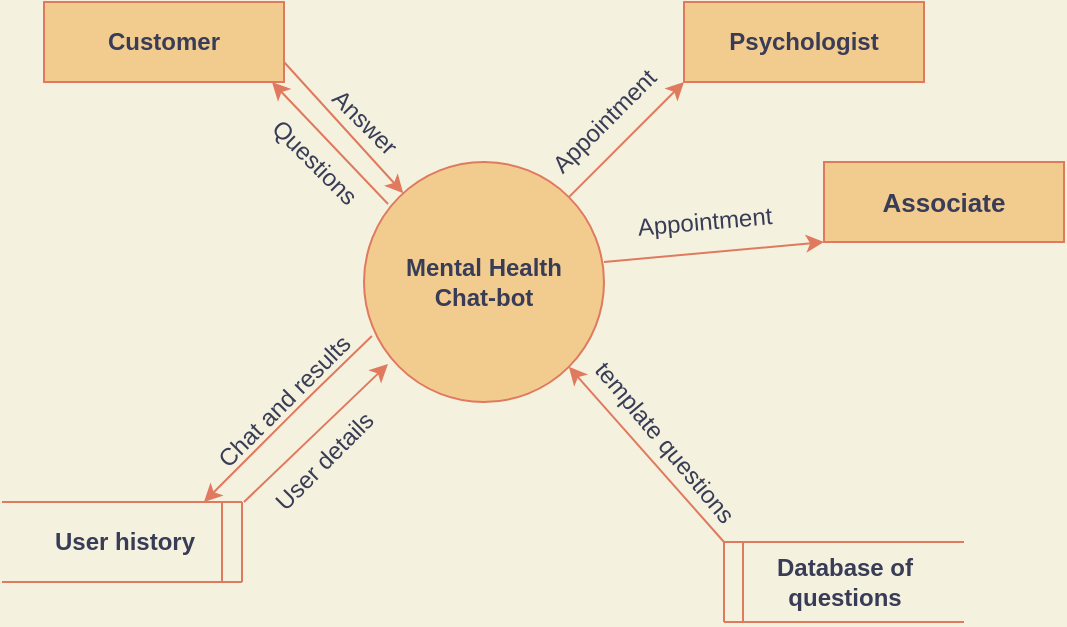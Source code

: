 <mxfile version="15.5.6" type="device"><diagram id="G2ynihratn9e6gZI6QbO" name="Page-1"><mxGraphModel dx="868" dy="450" grid="1" gridSize="10" guides="1" tooltips="1" connect="1" arrows="1" fold="1" page="1" pageScale="1" pageWidth="850" pageHeight="1100" background="#F4F1DE" math="0" shadow="0"><root><mxCell id="0"/><mxCell id="1" parent="0"/><mxCell id="y6c03N-7euNb05TdMkcV-1" value="&lt;b&gt;Mental Health&lt;br&gt;Chat-bot&lt;/b&gt;" style="ellipse;whiteSpace=wrap;html=1;aspect=fixed;fillColor=#F2CC8F;strokeColor=#E07A5F;fontColor=#393C56;" parent="1" vertex="1"><mxGeometry x="360" y="120" width="120" height="120" as="geometry"/></mxCell><mxCell id="y6c03N-7euNb05TdMkcV-2" value="&lt;b&gt;Customer&lt;/b&gt;" style="rounded=0;whiteSpace=wrap;html=1;fillColor=#F2CC8F;strokeColor=#E07A5F;fontColor=#393C56;" parent="1" vertex="1"><mxGeometry x="200" y="40" width="120" height="40" as="geometry"/></mxCell><mxCell id="y6c03N-7euNb05TdMkcV-9" value="" style="endArrow=classic;html=1;exitX=1;exitY=0.75;exitDx=0;exitDy=0;strokeColor=#E07A5F;fontColor=#393C56;labelBackgroundColor=#F4F1DE;" parent="1" source="y6c03N-7euNb05TdMkcV-2" target="y6c03N-7euNb05TdMkcV-1" edge="1"><mxGeometry width="50" height="50" relative="1" as="geometry"><mxPoint x="320" y="80" as="sourcePoint"/><mxPoint x="370" y="30" as="targetPoint"/><Array as="points"/></mxGeometry></mxCell><mxCell id="y6c03N-7euNb05TdMkcV-11" value="Answer" style="text;html=1;align=center;verticalAlign=middle;resizable=0;points=[];autosize=1;strokeColor=none;rotation=45;fontColor=#393C56;" parent="1" vertex="1"><mxGeometry x="330" y="90" width="60" height="20" as="geometry"/></mxCell><mxCell id="y6c03N-7euNb05TdMkcV-12" value="" style="endArrow=classic;html=1;entryX=0.95;entryY=1;entryDx=0;entryDy=0;entryPerimeter=0;exitX=0.1;exitY=0.175;exitDx=0;exitDy=0;exitPerimeter=0;strokeColor=#E07A5F;fontColor=#393C56;labelBackgroundColor=#F4F1DE;" parent="1" source="y6c03N-7euNb05TdMkcV-1" target="y6c03N-7euNb05TdMkcV-2" edge="1"><mxGeometry width="50" height="50" relative="1" as="geometry"><mxPoint x="370" y="140" as="sourcePoint"/><mxPoint x="420" y="90" as="targetPoint"/></mxGeometry></mxCell><mxCell id="y6c03N-7euNb05TdMkcV-13" value="Questions" style="text;html=1;align=center;verticalAlign=middle;resizable=0;points=[];autosize=1;strokeColor=none;rotation=45;fontColor=#393C56;" parent="1" vertex="1"><mxGeometry x="300" y="110" width="70" height="20" as="geometry"/></mxCell><mxCell id="y6c03N-7euNb05TdMkcV-15" value="" style="endArrow=classic;html=1;exitX=0.033;exitY=0.725;exitDx=0;exitDy=0;exitPerimeter=0;strokeColor=#E07A5F;fontColor=#393C56;labelBackgroundColor=#F4F1DE;" parent="1" source="y6c03N-7euNb05TdMkcV-1" edge="1"><mxGeometry width="50" height="50" relative="1" as="geometry"><mxPoint x="370" y="200" as="sourcePoint"/><mxPoint x="280" y="290" as="targetPoint"/><Array as="points"><mxPoint x="330" y="240"/></Array></mxGeometry></mxCell><mxCell id="y6c03N-7euNb05TdMkcV-17" value="Chat and results" style="text;html=1;align=center;verticalAlign=middle;resizable=0;points=[];autosize=1;strokeColor=none;rotation=-45;fontColor=#393C56;" parent="1" vertex="1"><mxGeometry x="270" y="230" width="100" height="20" as="geometry"/></mxCell><mxCell id="y6c03N-7euNb05TdMkcV-24" value="" style="endArrow=classic;html=1;entryX=1;entryY=1;entryDx=0;entryDy=0;exitX=0;exitY=0;exitDx=0;exitDy=0;strokeColor=#E07A5F;fontColor=#393C56;labelBackgroundColor=#F4F1DE;" parent="1" target="y6c03N-7euNb05TdMkcV-1" edge="1"><mxGeometry width="50" height="50" relative="1" as="geometry"><mxPoint x="540" y="310" as="sourcePoint"/><mxPoint x="560" y="230" as="targetPoint"/></mxGeometry></mxCell><mxCell id="y6c03N-7euNb05TdMkcV-27" value="template questions" style="text;html=1;align=center;verticalAlign=middle;resizable=0;points=[];autosize=1;strokeColor=none;rotation=50;fontColor=#393C56;" parent="1" vertex="1"><mxGeometry x="450" y="250" width="120" height="20" as="geometry"/></mxCell><mxCell id="y6c03N-7euNb05TdMkcV-28" value="" style="endArrow=classic;html=1;entryX=0.1;entryY=0.842;entryDx=0;entryDy=0;entryPerimeter=0;strokeColor=#E07A5F;fontColor=#393C56;labelBackgroundColor=#F4F1DE;" parent="1" target="y6c03N-7euNb05TdMkcV-1" edge="1"><mxGeometry width="50" height="50" relative="1" as="geometry"><mxPoint x="300" y="290" as="sourcePoint"/><mxPoint x="350" y="240" as="targetPoint"/></mxGeometry></mxCell><mxCell id="y6c03N-7euNb05TdMkcV-30" value="User details" style="text;html=1;align=center;verticalAlign=middle;resizable=0;points=[];autosize=1;strokeColor=none;rotation=-45;fontColor=#393C56;" parent="1" vertex="1"><mxGeometry x="300" y="260" width="80" height="20" as="geometry"/></mxCell><mxCell id="y6c03N-7euNb05TdMkcV-31" value="&lt;b&gt;Psychologist&lt;/b&gt;" style="rounded=0;whiteSpace=wrap;html=1;fillColor=#F2CC8F;strokeColor=#E07A5F;fontColor=#393C56;" parent="1" vertex="1"><mxGeometry x="520" y="40" width="120" height="40" as="geometry"/></mxCell><mxCell id="y6c03N-7euNb05TdMkcV-33" value="" style="endArrow=classic;html=1;exitX=1;exitY=0;exitDx=0;exitDy=0;entryX=0;entryY=1;entryDx=0;entryDy=0;strokeColor=#E07A5F;fontColor=#393C56;labelBackgroundColor=#F4F1DE;" parent="1" source="y6c03N-7euNb05TdMkcV-1" target="y6c03N-7euNb05TdMkcV-31" edge="1"><mxGeometry width="50" height="50" relative="1" as="geometry"><mxPoint x="470" y="130" as="sourcePoint"/><mxPoint x="520" y="70" as="targetPoint"/></mxGeometry></mxCell><mxCell id="y6c03N-7euNb05TdMkcV-34" value="Appointment" style="text;html=1;align=center;verticalAlign=middle;resizable=0;points=[];autosize=1;strokeColor=none;rotation=-45;fontColor=#393C56;" parent="1" vertex="1"><mxGeometry x="440" y="90" width="80" height="20" as="geometry"/></mxCell><mxCell id="y6c03N-7euNb05TdMkcV-35" value="" style="endArrow=none;html=1;fontColor=#393C56;strokeColor=#E07A5F;fillColor=#F2CC8F;labelBackgroundColor=#F4F1DE;" parent="1" edge="1"><mxGeometry width="50" height="50" relative="1" as="geometry"><mxPoint x="179" y="330" as="sourcePoint"/><mxPoint x="299" y="330" as="targetPoint"/></mxGeometry></mxCell><mxCell id="y6c03N-7euNb05TdMkcV-36" value="" style="endArrow=none;html=1;fontColor=#393C56;strokeColor=#E07A5F;fillColor=#F2CC8F;labelBackgroundColor=#F4F1DE;" parent="1" edge="1"><mxGeometry width="50" height="50" relative="1" as="geometry"><mxPoint x="179" y="290" as="sourcePoint"/><mxPoint x="299" y="290" as="targetPoint"/></mxGeometry></mxCell><mxCell id="y6c03N-7euNb05TdMkcV-37" value="" style="endArrow=none;html=1;fontColor=#393C56;strokeColor=#E07A5F;fillColor=#F2CC8F;labelBackgroundColor=#F4F1DE;" parent="1" edge="1"><mxGeometry width="50" height="50" relative="1" as="geometry"><mxPoint x="299" y="330" as="sourcePoint"/><mxPoint x="299" y="290" as="targetPoint"/></mxGeometry></mxCell><mxCell id="y6c03N-7euNb05TdMkcV-38" value="" style="endArrow=none;html=1;fontColor=#393C56;strokeColor=#E07A5F;fillColor=#F2CC8F;labelBackgroundColor=#F4F1DE;" parent="1" edge="1"><mxGeometry width="50" height="50" relative="1" as="geometry"><mxPoint x="289" y="330" as="sourcePoint"/><mxPoint x="289" y="290" as="targetPoint"/></mxGeometry></mxCell><mxCell id="y6c03N-7euNb05TdMkcV-39" value="&lt;b&gt;User history&lt;/b&gt;" style="text;html=1;align=center;verticalAlign=middle;resizable=0;points=[];autosize=1;strokeColor=none;fontColor=#393C56;" parent="1" vertex="1"><mxGeometry x="195" y="300" width="90" height="20" as="geometry"/></mxCell><mxCell id="y6c03N-7euNb05TdMkcV-40" value="" style="endArrow=none;html=1;fontColor=#393C56;strokeColor=#E07A5F;fillColor=#F2CC8F;labelBackgroundColor=#F4F1DE;" parent="1" edge="1"><mxGeometry width="50" height="50" relative="1" as="geometry"><mxPoint x="540" y="350" as="sourcePoint"/><mxPoint x="660" y="350" as="targetPoint"/></mxGeometry></mxCell><mxCell id="y6c03N-7euNb05TdMkcV-41" value="" style="endArrow=none;html=1;fontColor=#393C56;strokeColor=#E07A5F;fillColor=#F2CC8F;labelBackgroundColor=#F4F1DE;" parent="1" edge="1"><mxGeometry width="50" height="50" relative="1" as="geometry"><mxPoint x="540" y="310" as="sourcePoint"/><mxPoint x="660" y="310" as="targetPoint"/></mxGeometry></mxCell><mxCell id="y6c03N-7euNb05TdMkcV-42" value="" style="endArrow=none;html=1;fontColor=#393C56;strokeColor=#E07A5F;fillColor=#F2CC8F;labelBackgroundColor=#F4F1DE;" parent="1" edge="1"><mxGeometry width="50" height="50" relative="1" as="geometry"><mxPoint x="540" y="350" as="sourcePoint"/><mxPoint x="540" y="310" as="targetPoint"/></mxGeometry></mxCell><mxCell id="y6c03N-7euNb05TdMkcV-43" value="" style="endArrow=none;html=1;fontColor=#393C56;strokeColor=#E07A5F;fillColor=#F2CC8F;labelBackgroundColor=#F4F1DE;" parent="1" edge="1"><mxGeometry width="50" height="50" relative="1" as="geometry"><mxPoint x="549.5" y="350" as="sourcePoint"/><mxPoint x="549.5" y="310" as="targetPoint"/></mxGeometry></mxCell><mxCell id="y6c03N-7euNb05TdMkcV-44" value="&lt;b&gt;Database of &lt;br&gt;questions&lt;/b&gt;" style="text;html=1;align=center;verticalAlign=middle;resizable=0;points=[];autosize=1;strokeColor=none;fontColor=#393C56;" parent="1" vertex="1"><mxGeometry x="560" y="315" width="80" height="30" as="geometry"/></mxCell><mxCell id="gIhzusewWhojUaTld-Et-1" value="&lt;font style=&quot;font-size: 13px&quot;&gt;&lt;b&gt;Associate&lt;/b&gt;&lt;/font&gt;" style="rounded=0;whiteSpace=wrap;html=1;fillColor=#F2CC8F;strokeColor=#E07A5F;fontColor=#393C56;" parent="1" vertex="1"><mxGeometry x="590" y="120" width="120" height="40" as="geometry"/></mxCell><mxCell id="gIhzusewWhojUaTld-Et-2" value="" style="endArrow=classic;html=1;entryX=0;entryY=1;entryDx=0;entryDy=0;labelBackgroundColor=#F4F1DE;strokeColor=#E07A5F;fontColor=#393C56;" parent="1" target="gIhzusewWhojUaTld-Et-1" edge="1"><mxGeometry width="50" height="50" relative="1" as="geometry"><mxPoint x="480" y="170" as="sourcePoint"/><mxPoint x="530" y="120" as="targetPoint"/></mxGeometry></mxCell><mxCell id="gIhzusewWhojUaTld-Et-3" value="Appointment" style="text;html=1;align=center;verticalAlign=middle;resizable=0;points=[];autosize=1;strokeColor=none;fillColor=none;rotation=-5;fontColor=#393C56;" parent="1" vertex="1"><mxGeometry x="490" y="140" width="80" height="20" as="geometry"/></mxCell></root></mxGraphModel></diagram></mxfile>